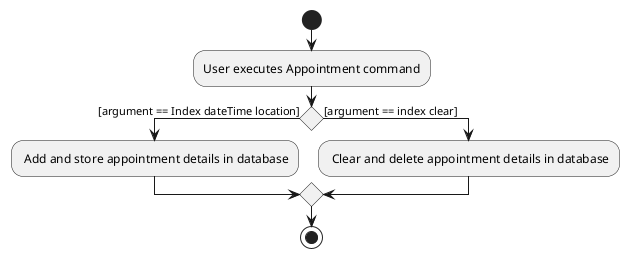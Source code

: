 @startuml
start
:User executes Appointment command;

'Since the beta syntax does not support placing the condition outside the
'diamond we place it as the true branch instead.

if () then ([argument == Index dateTime location])
    : Add and store appointment details in database;
else ([argument == index clear])
    : Clear and delete appointment details in database;
endif
stop
@enduml
